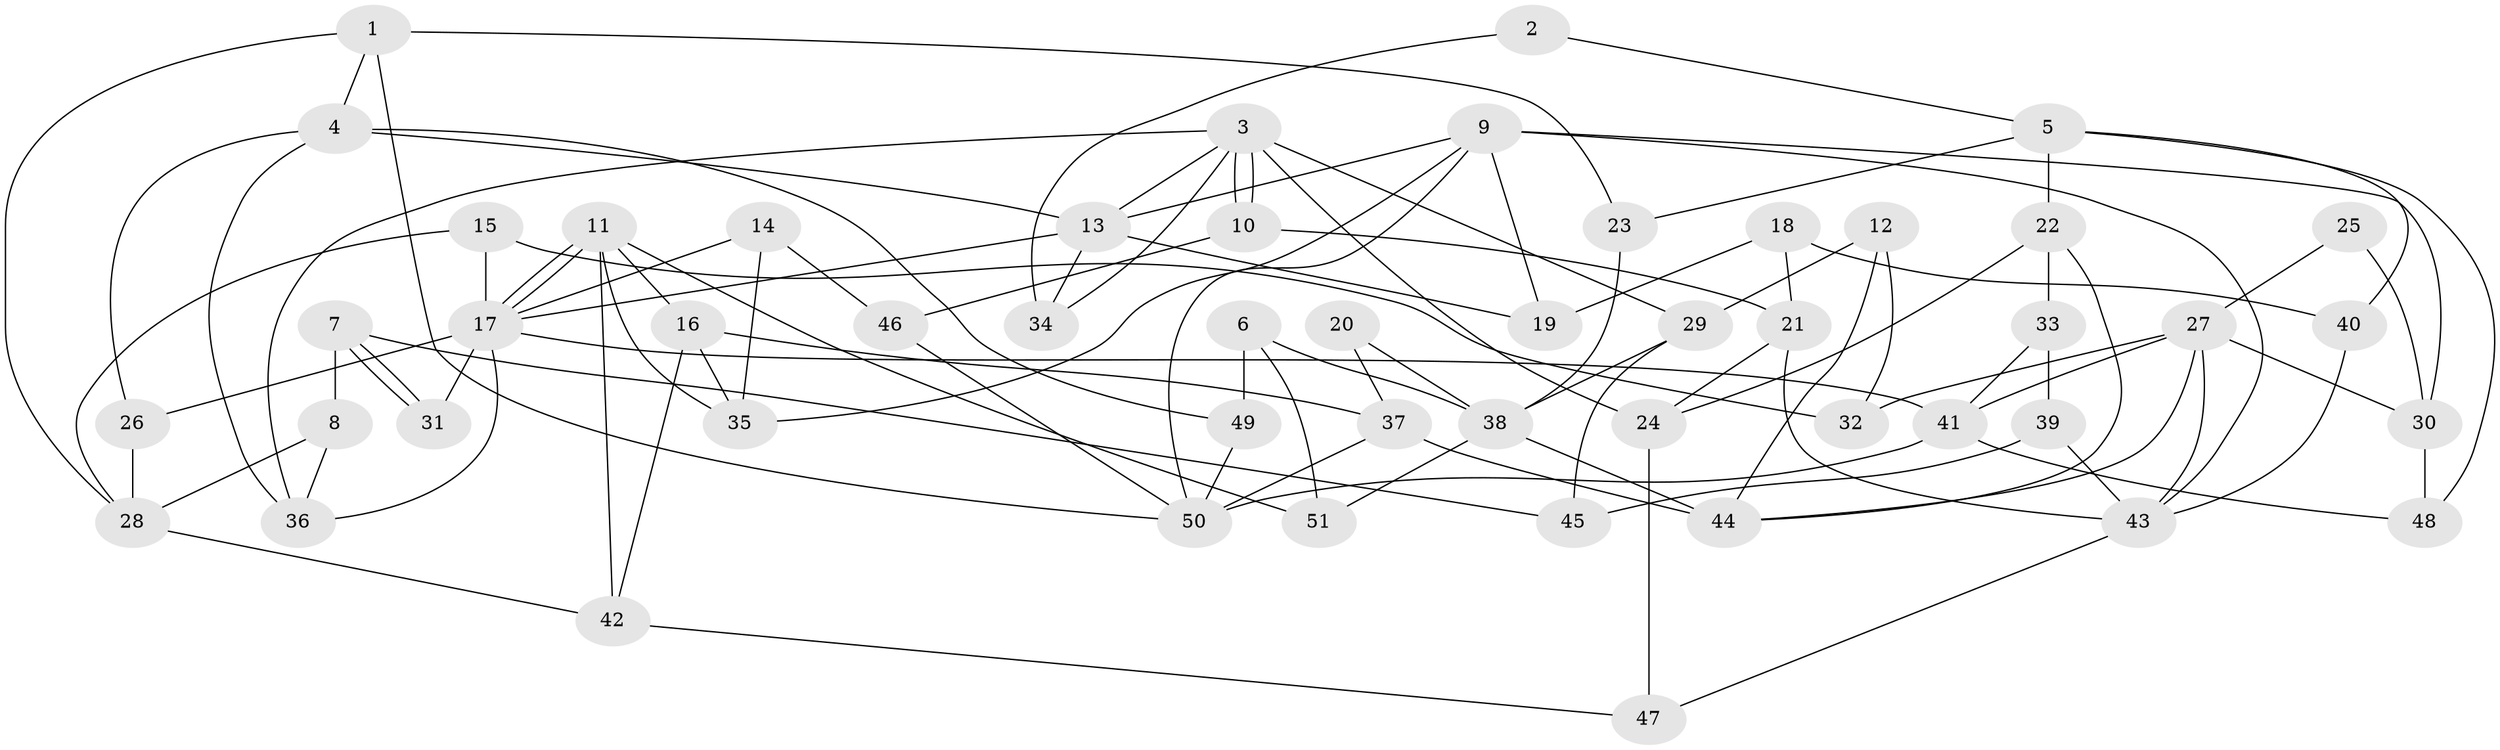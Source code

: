 // coarse degree distribution, {2: 0.08571428571428572, 3: 0.37142857142857144, 4: 0.14285714285714285, 5: 0.2857142857142857, 7: 0.02857142857142857, 6: 0.08571428571428572}
// Generated by graph-tools (version 1.1) at 2025/52/03/04/25 21:52:45]
// undirected, 51 vertices, 102 edges
graph export_dot {
graph [start="1"]
  node [color=gray90,style=filled];
  1;
  2;
  3;
  4;
  5;
  6;
  7;
  8;
  9;
  10;
  11;
  12;
  13;
  14;
  15;
  16;
  17;
  18;
  19;
  20;
  21;
  22;
  23;
  24;
  25;
  26;
  27;
  28;
  29;
  30;
  31;
  32;
  33;
  34;
  35;
  36;
  37;
  38;
  39;
  40;
  41;
  42;
  43;
  44;
  45;
  46;
  47;
  48;
  49;
  50;
  51;
  1 -- 50;
  1 -- 28;
  1 -- 4;
  1 -- 23;
  2 -- 5;
  2 -- 34;
  3 -- 10;
  3 -- 10;
  3 -- 24;
  3 -- 13;
  3 -- 29;
  3 -- 34;
  3 -- 36;
  4 -- 36;
  4 -- 13;
  4 -- 26;
  4 -- 49;
  5 -- 23;
  5 -- 22;
  5 -- 40;
  5 -- 48;
  6 -- 38;
  6 -- 49;
  6 -- 51;
  7 -- 31;
  7 -- 31;
  7 -- 8;
  7 -- 45;
  8 -- 36;
  8 -- 28;
  9 -- 50;
  9 -- 13;
  9 -- 19;
  9 -- 30;
  9 -- 35;
  9 -- 43;
  10 -- 46;
  10 -- 21;
  11 -- 17;
  11 -- 17;
  11 -- 42;
  11 -- 16;
  11 -- 35;
  11 -- 51;
  12 -- 29;
  12 -- 32;
  12 -- 44;
  13 -- 17;
  13 -- 19;
  13 -- 34;
  14 -- 17;
  14 -- 35;
  14 -- 46;
  15 -- 17;
  15 -- 28;
  15 -- 32;
  16 -- 35;
  16 -- 37;
  16 -- 42;
  17 -- 26;
  17 -- 31;
  17 -- 36;
  17 -- 41;
  18 -- 19;
  18 -- 40;
  18 -- 21;
  20 -- 37;
  20 -- 38;
  21 -- 24;
  21 -- 43;
  22 -- 44;
  22 -- 33;
  22 -- 24;
  23 -- 38;
  24 -- 47;
  25 -- 30;
  25 -- 27;
  26 -- 28;
  27 -- 41;
  27 -- 43;
  27 -- 30;
  27 -- 32;
  27 -- 44;
  28 -- 42;
  29 -- 38;
  29 -- 45;
  30 -- 48;
  33 -- 41;
  33 -- 39;
  37 -- 44;
  37 -- 50;
  38 -- 51;
  38 -- 44;
  39 -- 45;
  39 -- 43;
  40 -- 43;
  41 -- 48;
  41 -- 50;
  42 -- 47;
  43 -- 47;
  46 -- 50;
  49 -- 50;
}
